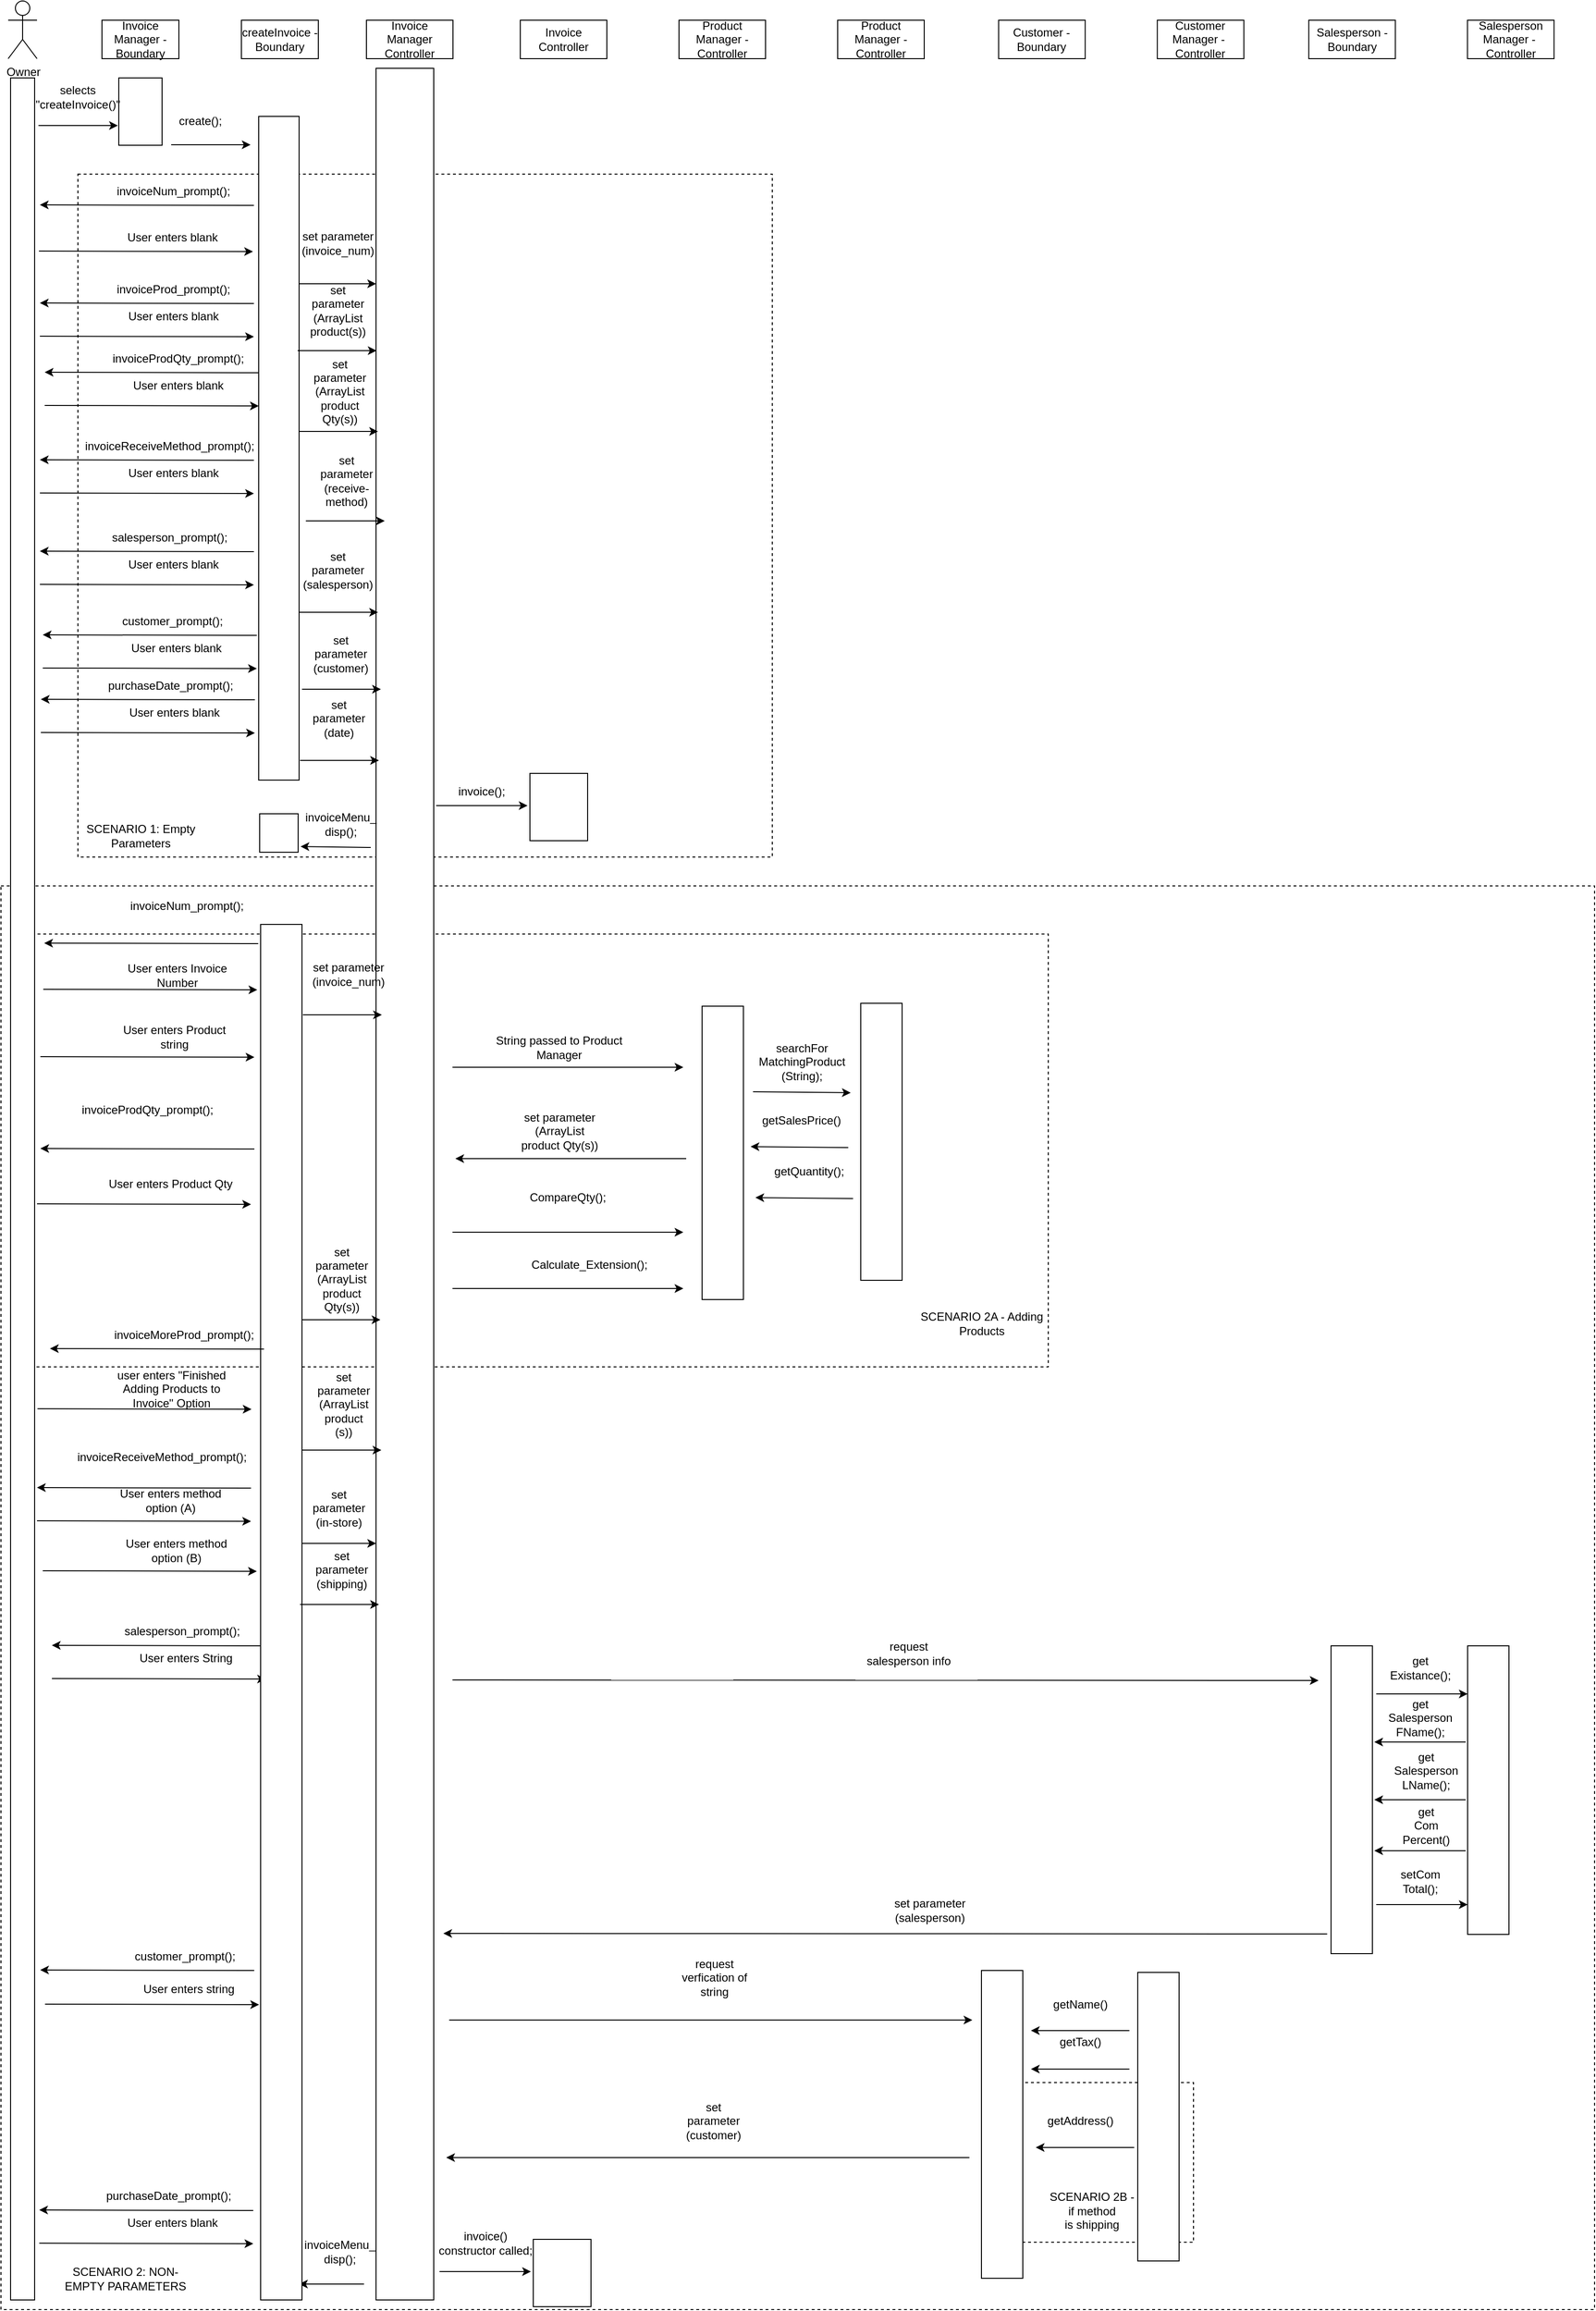 <mxfile version="12.1.1" type="device" pages="1"><diagram id="P0AJ_tKeIYmWpB_PJLQ7" name="Page-1"><mxGraphModel dx="2560" dy="1237" grid="1" gridSize="10" guides="1" tooltips="1" connect="1" arrows="1" fold="1" page="1" pageScale="1" pageWidth="850" pageHeight="1100" math="0" shadow="0"><root><mxCell id="0"/><mxCell id="1" parent="0"/><mxCell id="2L0ndJAzQF1lnuj0nKCO-150" value="" style="rounded=0;whiteSpace=wrap;html=1;dashed=1;" parent="1" vertex="1"><mxGeometry x="20" y="930" width="1657" height="1480" as="geometry"/></mxCell><mxCell id="2JpOnsefHWFq15yPvEk3-90" value="&lt;br&gt;&lt;br&gt;&lt;br&gt;&lt;br&gt;&lt;br&gt;&lt;br&gt;&lt;br&gt;SCENARIO 2B - &lt;br&gt;if method &lt;br&gt;is shipping" style="rounded=0;whiteSpace=wrap;html=1;dashed=1;" vertex="1" parent="1"><mxGeometry x="1049" y="2174" width="211" height="166" as="geometry"/></mxCell><mxCell id="2L0ndJAzQF1lnuj0nKCO-164" value="" style="endArrow=classic;html=1;" parent="1" edge="1"><mxGeometry width="50" height="50" relative="1" as="geometry"><mxPoint x="531.5" y="417.5" as="sourcePoint"/><mxPoint x="308.983" y="417" as="targetPoint"/></mxGeometry></mxCell><mxCell id="2JpOnsefHWFq15yPvEk3-36" value="" style="rounded=0;whiteSpace=wrap;html=1;dashed=1;" vertex="1" parent="1"><mxGeometry x="40" y="980" width="1069" height="450" as="geometry"/></mxCell><mxCell id="2L0ndJAzQF1lnuj0nKCO-41" value="" style="rounded=0;whiteSpace=wrap;html=1;dashed=1;" parent="1" vertex="1"><mxGeometry x="100" y="190" width="722" height="710" as="geometry"/></mxCell><mxCell id="lyzOT3NYY4EelGHXuprh-1" value="Owner" style="shape=umlActor;verticalLabelPosition=bottom;labelBackgroundColor=#ffffff;verticalAlign=top;html=1;outlineConnect=0;" parent="1" vertex="1"><mxGeometry x="27.5" y="10" width="30" height="60" as="geometry"/></mxCell><mxCell id="lyzOT3NYY4EelGHXuprh-3" value="Invoice Manager - Boundary" style="rounded=0;whiteSpace=wrap;html=1;" parent="1" vertex="1"><mxGeometry x="125" y="30" width="80" height="40" as="geometry"/></mxCell><mxCell id="lyzOT3NYY4EelGHXuprh-6" value="createInvoice&amp;nbsp;- Boundary" style="rounded=0;whiteSpace=wrap;html=1;" parent="1" vertex="1"><mxGeometry x="270" y="30" width="80" height="40" as="geometry"/></mxCell><mxCell id="lyzOT3NYY4EelGHXuprh-10" value="" style="endArrow=none;dashed=1;html=1;" parent="1" source="lyzOT3NYY4EelGHXuprh-21" edge="1"><mxGeometry width="50" height="50" relative="1" as="geometry"><mxPoint x="44.5" y="460" as="sourcePoint"/><mxPoint x="44.5" y="90" as="targetPoint"/></mxGeometry></mxCell><mxCell id="lyzOT3NYY4EelGHXuprh-22" value="" style="endArrow=none;dashed=1;html=1;" parent="1" target="lyzOT3NYY4EelGHXuprh-21" edge="1"><mxGeometry width="50" height="50" relative="1" as="geometry"><mxPoint x="44.5" y="460" as="sourcePoint"/><mxPoint x="44.5" y="90" as="targetPoint"/></mxGeometry></mxCell><mxCell id="lyzOT3NYY4EelGHXuprh-21" value="" style="rounded=0;whiteSpace=wrap;html=1;" parent="1" vertex="1"><mxGeometry x="30" y="90" width="25" height="2310" as="geometry"/></mxCell><mxCell id="lyzOT3NYY4EelGHXuprh-27" value="" style="rounded=0;whiteSpace=wrap;html=1;" parent="1" vertex="1"><mxGeometry x="142.5" y="90" width="45" height="70" as="geometry"/></mxCell><mxCell id="2L0ndJAzQF1lnuj0nKCO-2" value="Invoice Manager Controller" style="rounded=0;whiteSpace=wrap;html=1;" parent="1" vertex="1"><mxGeometry x="400" y="30" width="90" height="40" as="geometry"/></mxCell><mxCell id="2L0ndJAzQF1lnuj0nKCO-7" value="" style="rounded=0;whiteSpace=wrap;html=1;strokeColor=#000000;gradientColor=#ffffff;" parent="1" vertex="1"><mxGeometry x="410" y="80" width="60" height="2320" as="geometry"/></mxCell><mxCell id="2L0ndJAzQF1lnuj0nKCO-22" value="Invoice Controller" style="rounded=0;whiteSpace=wrap;html=1;" parent="1" vertex="1"><mxGeometry x="560" y="30" width="90" height="40" as="geometry"/></mxCell><mxCell id="2L0ndJAzQF1lnuj0nKCO-42" value="SCENARIO 1: Empty Parameters" style="text;html=1;strokeColor=none;fillColor=none;align=center;verticalAlign=middle;whiteSpace=wrap;rounded=0;" parent="1" vertex="1"><mxGeometry x="98.5" y="855" width="133" height="45" as="geometry"/></mxCell><mxCell id="2L0ndJAzQF1lnuj0nKCO-43" value="" style="rounded=0;whiteSpace=wrap;html=1;strokeColor=#000000;gradientColor=#ffffff;" parent="1" vertex="1"><mxGeometry x="570.0" y="813" width="60" height="70" as="geometry"/></mxCell><mxCell id="2L0ndJAzQF1lnuj0nKCO-47" value="set parameter (invoice_num)" style="text;html=1;strokeColor=none;fillColor=none;align=center;verticalAlign=middle;whiteSpace=wrap;rounded=0;" parent="1" vertex="1"><mxGeometry x="346.5" y="220" width="47" height="84" as="geometry"/></mxCell><mxCell id="2L0ndJAzQF1lnuj0nKCO-48" value="invoiceMenu_&lt;br&gt;disp();" style="text;html=1;strokeColor=none;fillColor=none;align=center;verticalAlign=middle;whiteSpace=wrap;rounded=0;" parent="1" vertex="1"><mxGeometry x="341" y="849" width="65" height="34" as="geometry"/></mxCell><mxCell id="2L0ndJAzQF1lnuj0nKCO-50" value="invoice();" style="text;html=1;strokeColor=none;fillColor=none;align=center;verticalAlign=middle;whiteSpace=wrap;rounded=0;" parent="1" vertex="1"><mxGeometry x="470" y="820" width="100" height="23" as="geometry"/></mxCell><mxCell id="2L0ndJAzQF1lnuj0nKCO-94" value="" style="endArrow=classic;html=1;" parent="1" edge="1"><mxGeometry width="50" height="50" relative="1" as="geometry"><mxPoint x="472.5" y="846.5" as="sourcePoint"/><mxPoint x="567.5" y="846.5" as="targetPoint"/></mxGeometry></mxCell><mxCell id="2L0ndJAzQF1lnuj0nKCO-96" value="" style="endArrow=classic;html=1;exitX=1;exitY=0.5;exitDx=0;exitDy=0;" parent="1" edge="1"><mxGeometry width="50" height="50" relative="1" as="geometry"><mxPoint x="328" y="304" as="sourcePoint"/><mxPoint x="410" y="304" as="targetPoint"/></mxGeometry></mxCell><mxCell id="2L0ndJAzQF1lnuj0nKCO-97" value="" style="rounded=0;whiteSpace=wrap;html=1;" parent="1" vertex="1"><mxGeometry x="289" y="855" width="40" height="40" as="geometry"/></mxCell><mxCell id="2L0ndJAzQF1lnuj0nKCO-98" value="" style="endArrow=classic;html=1;" parent="1" edge="1"><mxGeometry width="50" height="50" relative="1" as="geometry"><mxPoint x="404.5" y="890" as="sourcePoint"/><mxPoint x="331.5" y="889" as="targetPoint"/></mxGeometry></mxCell><mxCell id="2L0ndJAzQF1lnuj0nKCO-101" value="" style="endArrow=classic;html=1;" parent="1" edge="1"><mxGeometry width="50" height="50" relative="1" as="geometry"><mxPoint x="58.983" y="139.5" as="sourcePoint"/><mxPoint x="141.5" y="139.5" as="targetPoint"/></mxGeometry></mxCell><mxCell id="2L0ndJAzQF1lnuj0nKCO-102" value="selects &quot;createInvoice()&quot;" style="text;html=1;strokeColor=none;fillColor=none;align=center;verticalAlign=middle;whiteSpace=wrap;rounded=0;" parent="1" vertex="1"><mxGeometry x="71" y="80" width="58" height="60" as="geometry"/></mxCell><mxCell id="2L0ndJAzQF1lnuj0nKCO-103" value="" style="endArrow=classic;html=1;" parent="1" edge="1"><mxGeometry width="50" height="50" relative="1" as="geometry"><mxPoint x="196.983" y="159.5" as="sourcePoint"/><mxPoint x="279.5" y="159.5" as="targetPoint"/></mxGeometry></mxCell><mxCell id="2L0ndJAzQF1lnuj0nKCO-104" value="" style="rounded=0;whiteSpace=wrap;html=1;" parent="1" vertex="1"><mxGeometry x="288" y="130" width="42" height="690" as="geometry"/></mxCell><mxCell id="2L0ndJAzQF1lnuj0nKCO-105" value="create();" style="text;html=1;strokeColor=none;fillColor=none;align=center;verticalAlign=middle;whiteSpace=wrap;rounded=0;" parent="1" vertex="1"><mxGeometry x="205" y="120" width="45" height="30" as="geometry"/></mxCell><mxCell id="2L0ndJAzQF1lnuj0nKCO-107" value="" style="endArrow=classic;html=1;" parent="1" edge="1"><mxGeometry width="50" height="50" relative="1" as="geometry"><mxPoint x="283" y="222.5" as="sourcePoint"/><mxPoint x="60.483" y="222" as="targetPoint"/></mxGeometry></mxCell><mxCell id="2L0ndJAzQF1lnuj0nKCO-108" value="invoiceNum_prompt();" style="text;html=1;strokeColor=none;fillColor=none;align=center;verticalAlign=middle;whiteSpace=wrap;rounded=0;" parent="1" vertex="1"><mxGeometry x="129" y="185" width="141" height="45" as="geometry"/></mxCell><mxCell id="2L0ndJAzQF1lnuj0nKCO-109" value="" style="endArrow=classic;html=1;" parent="1" edge="1"><mxGeometry width="50" height="50" relative="1" as="geometry"><mxPoint x="59.483" y="270" as="sourcePoint"/><mxPoint x="282" y="270.5" as="targetPoint"/></mxGeometry></mxCell><mxCell id="2L0ndJAzQF1lnuj0nKCO-110" value="User enters blank" style="text;html=1;strokeColor=none;fillColor=none;align=center;verticalAlign=middle;whiteSpace=wrap;rounded=0;" parent="1" vertex="1"><mxGeometry x="128" y="233" width="141" height="45" as="geometry"/></mxCell><mxCell id="2L0ndJAzQF1lnuj0nKCO-111" value="" style="endArrow=classic;html=1;" parent="1" edge="1"><mxGeometry width="50" height="50" relative="1" as="geometry"><mxPoint x="283" y="324.5" as="sourcePoint"/><mxPoint x="60.483" y="324" as="targetPoint"/></mxGeometry></mxCell><mxCell id="2L0ndJAzQF1lnuj0nKCO-112" value="invoiceProd_prompt();" style="text;html=1;strokeColor=none;fillColor=none;align=center;verticalAlign=middle;whiteSpace=wrap;rounded=0;" parent="1" vertex="1"><mxGeometry x="129" y="287" width="141" height="45" as="geometry"/></mxCell><mxCell id="2L0ndJAzQF1lnuj0nKCO-113" value="" style="endArrow=classic;html=1;" parent="1" edge="1"><mxGeometry width="50" height="50" relative="1" as="geometry"><mxPoint x="60.483" y="358.5" as="sourcePoint"/><mxPoint x="283.0" y="359" as="targetPoint"/></mxGeometry></mxCell><mxCell id="2L0ndJAzQF1lnuj0nKCO-114" value="User enters blank" style="text;html=1;strokeColor=none;fillColor=none;align=center;verticalAlign=middle;whiteSpace=wrap;rounded=0;" parent="1" vertex="1"><mxGeometry x="129" y="315" width="141" height="45" as="geometry"/></mxCell><mxCell id="2L0ndJAzQF1lnuj0nKCO-117" value="set parameter (ArrayList&lt;br&gt;product(s))" style="text;html=1;strokeColor=none;fillColor=none;align=center;verticalAlign=middle;whiteSpace=wrap;rounded=0;" parent="1" vertex="1"><mxGeometry x="347" y="289.5" width="47" height="84" as="geometry"/></mxCell><mxCell id="2L0ndJAzQF1lnuj0nKCO-118" value="" style="endArrow=classic;html=1;exitX=1;exitY=0.5;exitDx=0;exitDy=0;" parent="1" edge="1"><mxGeometry width="50" height="50" relative="1" as="geometry"><mxPoint x="328.5" y="373.5" as="sourcePoint"/><mxPoint x="410.5" y="373.5" as="targetPoint"/></mxGeometry></mxCell><mxCell id="2L0ndJAzQF1lnuj0nKCO-119" value="" style="endArrow=classic;html=1;" parent="1" edge="1"><mxGeometry width="50" height="50" relative="1" as="geometry"><mxPoint x="288" y="396.5" as="sourcePoint"/><mxPoint x="65.483" y="396" as="targetPoint"/></mxGeometry></mxCell><mxCell id="2L0ndJAzQF1lnuj0nKCO-120" value="invoiceProdQty_prompt();" style="text;html=1;strokeColor=none;fillColor=none;align=center;verticalAlign=middle;whiteSpace=wrap;rounded=0;" parent="1" vertex="1"><mxGeometry x="134" y="359" width="141" height="45" as="geometry"/></mxCell><mxCell id="2L0ndJAzQF1lnuj0nKCO-121" value="" style="endArrow=classic;html=1;" parent="1" edge="1"><mxGeometry width="50" height="50" relative="1" as="geometry"><mxPoint x="65.483" y="430.5" as="sourcePoint"/><mxPoint x="288" y="431" as="targetPoint"/></mxGeometry></mxCell><mxCell id="2L0ndJAzQF1lnuj0nKCO-122" value="User enters blank" style="text;html=1;strokeColor=none;fillColor=none;align=center;verticalAlign=middle;whiteSpace=wrap;rounded=0;" parent="1" vertex="1"><mxGeometry x="134" y="387" width="141" height="45" as="geometry"/></mxCell><mxCell id="2L0ndJAzQF1lnuj0nKCO-123" value="set parameter (ArrayList&lt;br&gt;product Qty(s))" style="text;html=1;strokeColor=none;fillColor=none;align=center;verticalAlign=middle;whiteSpace=wrap;rounded=0;" parent="1" vertex="1"><mxGeometry x="348.5" y="373.5" width="47" height="84" as="geometry"/></mxCell><mxCell id="2L0ndJAzQF1lnuj0nKCO-124" value="" style="endArrow=classic;html=1;exitX=1;exitY=0.5;exitDx=0;exitDy=0;" parent="1" edge="1"><mxGeometry width="50" height="50" relative="1" as="geometry"><mxPoint x="330" y="457.5" as="sourcePoint"/><mxPoint x="412" y="457.5" as="targetPoint"/></mxGeometry></mxCell><mxCell id="2L0ndJAzQF1lnuj0nKCO-125" value="" style="endArrow=classic;html=1;" parent="1" edge="1"><mxGeometry width="50" height="50" relative="1" as="geometry"><mxPoint x="283" y="487.5" as="sourcePoint"/><mxPoint x="60.483" y="487" as="targetPoint"/></mxGeometry></mxCell><mxCell id="2L0ndJAzQF1lnuj0nKCO-126" value="invoiceReceiveMethod_prompt();" style="text;html=1;strokeColor=none;fillColor=none;align=center;verticalAlign=middle;whiteSpace=wrap;rounded=0;" parent="1" vertex="1"><mxGeometry x="125" y="450" width="141" height="45" as="geometry"/></mxCell><mxCell id="2L0ndJAzQF1lnuj0nKCO-127" value="" style="endArrow=classic;html=1;" parent="1" edge="1"><mxGeometry width="50" height="50" relative="1" as="geometry"><mxPoint x="60.483" y="521.5" as="sourcePoint"/><mxPoint x="283" y="522" as="targetPoint"/></mxGeometry></mxCell><mxCell id="2L0ndJAzQF1lnuj0nKCO-128" value="User enters blank" style="text;html=1;strokeColor=none;fillColor=none;align=center;verticalAlign=middle;whiteSpace=wrap;rounded=0;" parent="1" vertex="1"><mxGeometry x="129" y="478" width="141" height="45" as="geometry"/></mxCell><mxCell id="2L0ndJAzQF1lnuj0nKCO-129" value="set parameter (receive-method)" style="text;html=1;strokeColor=none;fillColor=none;align=center;verticalAlign=middle;whiteSpace=wrap;rounded=0;" parent="1" vertex="1"><mxGeometry x="355.5" y="466.5" width="47" height="84" as="geometry"/></mxCell><mxCell id="2L0ndJAzQF1lnuj0nKCO-130" value="" style="endArrow=classic;html=1;exitX=1;exitY=0.5;exitDx=0;exitDy=0;" parent="1" edge="1"><mxGeometry width="50" height="50" relative="1" as="geometry"><mxPoint x="337" y="550.5" as="sourcePoint"/><mxPoint x="419" y="550.5" as="targetPoint"/></mxGeometry></mxCell><mxCell id="2L0ndJAzQF1lnuj0nKCO-131" value="" style="endArrow=classic;html=1;" parent="1" edge="1"><mxGeometry width="50" height="50" relative="1" as="geometry"><mxPoint x="283" y="582.5" as="sourcePoint"/><mxPoint x="60.483" y="582" as="targetPoint"/></mxGeometry></mxCell><mxCell id="2L0ndJAzQF1lnuj0nKCO-132" value="salesperson_prompt();" style="text;html=1;strokeColor=none;fillColor=none;align=center;verticalAlign=middle;whiteSpace=wrap;rounded=0;" parent="1" vertex="1"><mxGeometry x="125" y="545" width="141" height="45" as="geometry"/></mxCell><mxCell id="2L0ndJAzQF1lnuj0nKCO-133" value="" style="endArrow=classic;html=1;" parent="1" edge="1"><mxGeometry width="50" height="50" relative="1" as="geometry"><mxPoint x="60.483" y="616.5" as="sourcePoint"/><mxPoint x="283" y="617" as="targetPoint"/></mxGeometry></mxCell><mxCell id="2L0ndJAzQF1lnuj0nKCO-134" value="User enters blank" style="text;html=1;strokeColor=none;fillColor=none;align=center;verticalAlign=middle;whiteSpace=wrap;rounded=0;" parent="1" vertex="1"><mxGeometry x="129" y="573" width="141" height="45" as="geometry"/></mxCell><mxCell id="2L0ndJAzQF1lnuj0nKCO-135" value="set parameter (salesperson)" style="text;html=1;strokeColor=none;fillColor=none;align=center;verticalAlign=middle;whiteSpace=wrap;rounded=0;" parent="1" vertex="1"><mxGeometry x="346.5" y="560" width="47" height="84" as="geometry"/></mxCell><mxCell id="2L0ndJAzQF1lnuj0nKCO-136" value="" style="endArrow=classic;html=1;exitX=1;exitY=0.5;exitDx=0;exitDy=0;" parent="1" edge="1"><mxGeometry width="50" height="50" relative="1" as="geometry"><mxPoint x="330" y="645.5" as="sourcePoint"/><mxPoint x="412" y="645.5" as="targetPoint"/></mxGeometry></mxCell><mxCell id="2L0ndJAzQF1lnuj0nKCO-138" value="" style="endArrow=classic;html=1;" parent="1" edge="1"><mxGeometry width="50" height="50" relative="1" as="geometry"><mxPoint x="286" y="669.5" as="sourcePoint"/><mxPoint x="63.483" y="669" as="targetPoint"/></mxGeometry></mxCell><mxCell id="2L0ndJAzQF1lnuj0nKCO-139" value="customer_prompt();" style="text;html=1;strokeColor=none;fillColor=none;align=center;verticalAlign=middle;whiteSpace=wrap;rounded=0;" parent="1" vertex="1"><mxGeometry x="128" y="632" width="141" height="45" as="geometry"/></mxCell><mxCell id="2L0ndJAzQF1lnuj0nKCO-140" value="" style="endArrow=classic;html=1;" parent="1" edge="1"><mxGeometry width="50" height="50" relative="1" as="geometry"><mxPoint x="63.483" y="703.5" as="sourcePoint"/><mxPoint x="286" y="704" as="targetPoint"/></mxGeometry></mxCell><mxCell id="2L0ndJAzQF1lnuj0nKCO-141" value="User enters blank" style="text;html=1;strokeColor=none;fillColor=none;align=center;verticalAlign=middle;whiteSpace=wrap;rounded=0;" parent="1" vertex="1"><mxGeometry x="132" y="660" width="141" height="45" as="geometry"/></mxCell><mxCell id="2L0ndJAzQF1lnuj0nKCO-142" value="set parameter (customer)" style="text;html=1;strokeColor=none;fillColor=none;align=center;verticalAlign=middle;whiteSpace=wrap;rounded=0;" parent="1" vertex="1"><mxGeometry x="349.5" y="647" width="47" height="84" as="geometry"/></mxCell><mxCell id="2L0ndJAzQF1lnuj0nKCO-143" value="" style="endArrow=classic;html=1;exitX=1;exitY=0.5;exitDx=0;exitDy=0;" parent="1" edge="1"><mxGeometry width="50" height="50" relative="1" as="geometry"><mxPoint x="333" y="725.5" as="sourcePoint"/><mxPoint x="415" y="725.5" as="targetPoint"/></mxGeometry></mxCell><mxCell id="2L0ndJAzQF1lnuj0nKCO-144" value="" style="endArrow=classic;html=1;" parent="1" edge="1"><mxGeometry width="50" height="50" relative="1" as="geometry"><mxPoint x="284" y="736.5" as="sourcePoint"/><mxPoint x="61.483" y="736" as="targetPoint"/></mxGeometry></mxCell><mxCell id="2L0ndJAzQF1lnuj0nKCO-145" value="purchaseDate_prompt();" style="text;html=1;strokeColor=none;fillColor=none;align=center;verticalAlign=middle;whiteSpace=wrap;rounded=0;" parent="1" vertex="1"><mxGeometry x="126" y="699" width="141" height="45" as="geometry"/></mxCell><mxCell id="2L0ndJAzQF1lnuj0nKCO-146" value="" style="endArrow=classic;html=1;" parent="1" edge="1"><mxGeometry width="50" height="50" relative="1" as="geometry"><mxPoint x="61.483" y="770.5" as="sourcePoint"/><mxPoint x="284" y="771" as="targetPoint"/></mxGeometry></mxCell><mxCell id="2L0ndJAzQF1lnuj0nKCO-147" value="User enters blank" style="text;html=1;strokeColor=none;fillColor=none;align=center;verticalAlign=middle;whiteSpace=wrap;rounded=0;" parent="1" vertex="1"><mxGeometry x="130" y="727" width="141" height="45" as="geometry"/></mxCell><mxCell id="2L0ndJAzQF1lnuj0nKCO-148" value="set parameter (date)" style="text;html=1;strokeColor=none;fillColor=none;align=center;verticalAlign=middle;whiteSpace=wrap;rounded=0;" parent="1" vertex="1"><mxGeometry x="347.5" y="714" width="47" height="84" as="geometry"/></mxCell><mxCell id="2L0ndJAzQF1lnuj0nKCO-149" value="" style="endArrow=classic;html=1;exitX=1;exitY=0.5;exitDx=0;exitDy=0;" parent="1" edge="1"><mxGeometry width="50" height="50" relative="1" as="geometry"><mxPoint x="331" y="799.5" as="sourcePoint"/><mxPoint x="413" y="799.5" as="targetPoint"/></mxGeometry></mxCell><mxCell id="2L0ndJAzQF1lnuj0nKCO-151" value="SCENARIO 2: NON-EMPTY PARAMETERS" style="text;html=1;strokeColor=none;fillColor=none;align=center;verticalAlign=middle;whiteSpace=wrap;rounded=0;" parent="1" vertex="1"><mxGeometry x="82.5" y="2355" width="133" height="45" as="geometry"/></mxCell><mxCell id="2L0ndJAzQF1lnuj0nKCO-152" value="" style="rounded=0;whiteSpace=wrap;html=1;strokeColor=#000000;gradientColor=#ffffff;" parent="1" vertex="1"><mxGeometry x="573.5" y="2337" width="60" height="70" as="geometry"/></mxCell><mxCell id="2L0ndJAzQF1lnuj0nKCO-153" value="set parameter (invoice_num)" style="text;html=1;strokeColor=none;fillColor=none;align=center;verticalAlign=middle;whiteSpace=wrap;rounded=0;" parent="1" vertex="1"><mxGeometry x="357.5" y="980" width="47" height="84" as="geometry"/></mxCell><mxCell id="2L0ndJAzQF1lnuj0nKCO-155" value="invoice() constructor called;" style="text;html=1;strokeColor=none;fillColor=none;align=center;verticalAlign=middle;whiteSpace=wrap;rounded=0;" parent="1" vertex="1"><mxGeometry x="474" y="2314.5" width="100" height="53" as="geometry"/></mxCell><mxCell id="2L0ndJAzQF1lnuj0nKCO-156" value="" style="endArrow=classic;html=1;" parent="1" edge="1"><mxGeometry width="50" height="50" relative="1" as="geometry"><mxPoint x="476" y="2370.5" as="sourcePoint"/><mxPoint x="571" y="2370.5" as="targetPoint"/></mxGeometry></mxCell><mxCell id="2L0ndJAzQF1lnuj0nKCO-157" value="" style="endArrow=classic;html=1;exitX=1;exitY=0.5;exitDx=0;exitDy=0;" parent="1" edge="1"><mxGeometry width="50" height="50" relative="1" as="geometry"><mxPoint x="334" y="1064" as="sourcePoint"/><mxPoint x="416" y="1064" as="targetPoint"/></mxGeometry></mxCell><mxCell id="2L0ndJAzQF1lnuj0nKCO-160" value="" style="endArrow=classic;html=1;" parent="1" edge="1"><mxGeometry width="50" height="50" relative="1" as="geometry"><mxPoint x="287.5" y="990" as="sourcePoint"/><mxPoint x="64.983" y="989.5" as="targetPoint"/></mxGeometry></mxCell><mxCell id="2L0ndJAzQF1lnuj0nKCO-161" value="invoiceNum_prompt();" style="text;html=1;strokeColor=none;fillColor=none;align=center;verticalAlign=middle;whiteSpace=wrap;rounded=0;" parent="1" vertex="1"><mxGeometry x="142.5" y="928" width="141" height="45" as="geometry"/></mxCell><mxCell id="2L0ndJAzQF1lnuj0nKCO-162" value="" style="endArrow=classic;html=1;" parent="1" edge="1"><mxGeometry width="50" height="50" relative="1" as="geometry"><mxPoint x="63.983" y="1037.5" as="sourcePoint"/><mxPoint x="286.5" y="1038" as="targetPoint"/></mxGeometry></mxCell><mxCell id="2L0ndJAzQF1lnuj0nKCO-163" value="User enters Invoice Number" style="text;html=1;strokeColor=none;fillColor=none;align=center;verticalAlign=middle;whiteSpace=wrap;rounded=0;" parent="1" vertex="1"><mxGeometry x="132.5" y="1000.5" width="141" height="45" as="geometry"/></mxCell><mxCell id="2L0ndJAzQF1lnuj0nKCO-166" value="" style="endArrow=classic;html=1;" parent="1" edge="1"><mxGeometry width="50" height="50" relative="1" as="geometry"><mxPoint x="60.983" y="1107.5" as="sourcePoint"/><mxPoint x="283.5" y="1108" as="targetPoint"/></mxGeometry></mxCell><mxCell id="2L0ndJAzQF1lnuj0nKCO-167" value="User enters Product string" style="text;html=1;strokeColor=none;fillColor=none;align=center;verticalAlign=middle;whiteSpace=wrap;rounded=0;" parent="1" vertex="1"><mxGeometry x="129.5" y="1064" width="141" height="45" as="geometry"/></mxCell><mxCell id="2L0ndJAzQF1lnuj0nKCO-168" value="set parameter (ArrayList&lt;br&gt;product (s))" style="text;html=1;strokeColor=none;fillColor=none;align=center;verticalAlign=middle;whiteSpace=wrap;rounded=0;" parent="1" vertex="1"><mxGeometry x="352.5" y="1432.5" width="47" height="72" as="geometry"/></mxCell><mxCell id="2L0ndJAzQF1lnuj0nKCO-169" value="" style="endArrow=classic;html=1;exitX=1;exitY=0.5;exitDx=0;exitDy=0;" parent="1" edge="1"><mxGeometry width="50" height="50" relative="1" as="geometry"><mxPoint x="333.5" y="1516.5" as="sourcePoint"/><mxPoint x="415.5" y="1516.5" as="targetPoint"/></mxGeometry></mxCell><mxCell id="2L0ndJAzQF1lnuj0nKCO-174" value="set parameter (ArrayList&lt;br&gt;product Qty(s))" style="text;html=1;strokeColor=none;fillColor=none;align=center;verticalAlign=middle;whiteSpace=wrap;rounded=0;" parent="1" vertex="1"><mxGeometry x="351" y="1297" width="47" height="84" as="geometry"/></mxCell><mxCell id="2L0ndJAzQF1lnuj0nKCO-175" value="" style="endArrow=classic;html=1;exitX=1;exitY=0.5;exitDx=0;exitDy=0;" parent="1" edge="1"><mxGeometry width="50" height="50" relative="1" as="geometry"><mxPoint x="332.5" y="1381" as="sourcePoint"/><mxPoint x="414.5" y="1381" as="targetPoint"/></mxGeometry></mxCell><mxCell id="2L0ndJAzQF1lnuj0nKCO-176" value="" style="endArrow=classic;html=1;" parent="1" edge="1"><mxGeometry width="50" height="50" relative="1" as="geometry"><mxPoint x="280" y="1556" as="sourcePoint"/><mxPoint x="57.483" y="1555.5" as="targetPoint"/></mxGeometry></mxCell><mxCell id="2L0ndJAzQF1lnuj0nKCO-177" value="invoiceReceiveMethod_prompt();" style="text;html=1;strokeColor=none;fillColor=none;align=center;verticalAlign=middle;whiteSpace=wrap;rounded=0;" parent="1" vertex="1"><mxGeometry x="117" y="1501.5" width="141" height="45" as="geometry"/></mxCell><mxCell id="2L0ndJAzQF1lnuj0nKCO-178" value="" style="endArrow=classic;html=1;" parent="1" edge="1"><mxGeometry width="50" height="50" relative="1" as="geometry"><mxPoint x="57.483" y="1590" as="sourcePoint"/><mxPoint x="280" y="1590.5" as="targetPoint"/></mxGeometry></mxCell><mxCell id="2L0ndJAzQF1lnuj0nKCO-179" value="User enters method option (A)" style="text;html=1;strokeColor=none;fillColor=none;align=center;verticalAlign=middle;whiteSpace=wrap;rounded=0;" parent="1" vertex="1"><mxGeometry x="126" y="1546.5" width="141" height="45" as="geometry"/></mxCell><mxCell id="2L0ndJAzQF1lnuj0nKCO-180" value="set parameter (in-store)" style="text;html=1;strokeColor=none;fillColor=none;align=center;verticalAlign=middle;whiteSpace=wrap;rounded=0;" parent="1" vertex="1"><mxGeometry x="347.5" y="1535" width="47" height="84" as="geometry"/></mxCell><mxCell id="2L0ndJAzQF1lnuj0nKCO-181" value="" style="endArrow=classic;html=1;exitX=1;exitY=0.5;exitDx=0;exitDy=0;" parent="1" edge="1"><mxGeometry width="50" height="50" relative="1" as="geometry"><mxPoint x="328" y="1613.5" as="sourcePoint"/><mxPoint x="410" y="1613.5" as="targetPoint"/></mxGeometry></mxCell><mxCell id="2L0ndJAzQF1lnuj0nKCO-182" value="" style="endArrow=classic;html=1;" parent="1" edge="1"><mxGeometry width="50" height="50" relative="1" as="geometry"><mxPoint x="295.5" y="1720" as="sourcePoint"/><mxPoint x="72.983" y="1719.5" as="targetPoint"/></mxGeometry></mxCell><mxCell id="2L0ndJAzQF1lnuj0nKCO-183" value="salesperson_prompt();" style="text;html=1;strokeColor=none;fillColor=none;align=center;verticalAlign=middle;whiteSpace=wrap;rounded=0;" parent="1" vertex="1"><mxGeometry x="137.5" y="1682.5" width="141" height="45" as="geometry"/></mxCell><mxCell id="2L0ndJAzQF1lnuj0nKCO-184" value="" style="endArrow=classic;html=1;" parent="1" edge="1"><mxGeometry width="50" height="50" relative="1" as="geometry"><mxPoint x="72.983" y="1754" as="sourcePoint"/><mxPoint x="295.5" y="1754.5" as="targetPoint"/></mxGeometry></mxCell><mxCell id="2L0ndJAzQF1lnuj0nKCO-185" value="User enters String" style="text;html=1;strokeColor=none;fillColor=none;align=center;verticalAlign=middle;whiteSpace=wrap;rounded=0;" parent="1" vertex="1"><mxGeometry x="141.5" y="1710.5" width="141" height="45" as="geometry"/></mxCell><mxCell id="2L0ndJAzQF1lnuj0nKCO-188" value="" style="endArrow=classic;html=1;" parent="1" edge="1"><mxGeometry width="50" height="50" relative="1" as="geometry"><mxPoint x="283.333" y="2057.5" as="sourcePoint"/><mxPoint x="60.816" y="2057" as="targetPoint"/></mxGeometry></mxCell><mxCell id="2L0ndJAzQF1lnuj0nKCO-189" value="customer_prompt();" style="text;html=1;strokeColor=none;fillColor=none;align=center;verticalAlign=middle;whiteSpace=wrap;rounded=0;" parent="1" vertex="1"><mxGeometry x="141.333" y="2020" width="141" height="45" as="geometry"/></mxCell><mxCell id="2L0ndJAzQF1lnuj0nKCO-190" value="" style="endArrow=classic;html=1;" parent="1" edge="1"><mxGeometry width="50" height="50" relative="1" as="geometry"><mxPoint x="65.816" y="2092.5" as="sourcePoint"/><mxPoint x="288.333" y="2093" as="targetPoint"/></mxGeometry></mxCell><mxCell id="2L0ndJAzQF1lnuj0nKCO-191" value="User enters string" style="text;html=1;strokeColor=none;fillColor=none;align=center;verticalAlign=middle;whiteSpace=wrap;rounded=0;" parent="1" vertex="1"><mxGeometry x="145" y="2060" width="141" height="33" as="geometry"/></mxCell><mxCell id="2L0ndJAzQF1lnuj0nKCO-192" value="set parameter (customer)" style="text;html=1;strokeColor=none;fillColor=none;align=center;verticalAlign=middle;whiteSpace=wrap;rounded=0;" parent="1" vertex="1"><mxGeometry x="724" y="2183.5" width="74" height="60" as="geometry"/></mxCell><mxCell id="2L0ndJAzQF1lnuj0nKCO-194" value="" style="endArrow=classic;html=1;" parent="1" edge="1"><mxGeometry width="50" height="50" relative="1" as="geometry"><mxPoint x="282.333" y="2307" as="sourcePoint"/><mxPoint x="59.816" y="2306.5" as="targetPoint"/></mxGeometry></mxCell><mxCell id="2L0ndJAzQF1lnuj0nKCO-195" value="purchaseDate_prompt();" style="text;html=1;strokeColor=none;fillColor=none;align=center;verticalAlign=middle;whiteSpace=wrap;rounded=0;" parent="1" vertex="1"><mxGeometry x="124.333" y="2269.5" width="141" height="45" as="geometry"/></mxCell><mxCell id="2L0ndJAzQF1lnuj0nKCO-196" value="" style="endArrow=classic;html=1;" parent="1" edge="1"><mxGeometry width="50" height="50" relative="1" as="geometry"><mxPoint x="59.816" y="2341" as="sourcePoint"/><mxPoint x="282.333" y="2341.5" as="targetPoint"/></mxGeometry></mxCell><mxCell id="2L0ndJAzQF1lnuj0nKCO-197" value="User enters blank" style="text;html=1;strokeColor=none;fillColor=none;align=center;verticalAlign=middle;whiteSpace=wrap;rounded=0;" parent="1" vertex="1"><mxGeometry x="128.333" y="2297.5" width="141" height="45" as="geometry"/></mxCell><mxCell id="2L0ndJAzQF1lnuj0nKCO-198" value="getName()" style="text;html=1;strokeColor=none;fillColor=none;align=center;verticalAlign=middle;whiteSpace=wrap;rounded=0;" parent="1" vertex="1"><mxGeometry x="1104" y="2073.5" width="77" height="39" as="geometry"/></mxCell><mxCell id="2L0ndJAzQF1lnuj0nKCO-154" value="invoiceMenu_&lt;br&gt;disp();" style="text;html=1;strokeColor=none;fillColor=none;align=center;verticalAlign=middle;whiteSpace=wrap;rounded=0;" parent="1" vertex="1"><mxGeometry x="339.5" y="2332.5" width="65" height="34" as="geometry"/></mxCell><mxCell id="2L0ndJAzQF1lnuj0nKCO-204" value="" style="endArrow=classic;html=1;" parent="1" edge="1"><mxGeometry width="50" height="50" relative="1" as="geometry"><mxPoint x="397.5" y="2383.5" as="sourcePoint"/><mxPoint x="330" y="2383.5" as="targetPoint"/></mxGeometry></mxCell><mxCell id="2L0ndJAzQF1lnuj0nKCO-205" value="" style="rounded=0;whiteSpace=wrap;html=1;" parent="1" vertex="1"><mxGeometry x="290" y="970" width="43" height="1430" as="geometry"/></mxCell><mxCell id="2L0ndJAzQF1lnuj0nKCO-207" value="Product Manager - Controller" style="rounded=0;whiteSpace=wrap;html=1;" parent="1" vertex="1"><mxGeometry x="725" y="30" width="90" height="40" as="geometry"/></mxCell><mxCell id="2L0ndJAzQF1lnuj0nKCO-208" value="Product Manager - Controller" style="rounded=0;whiteSpace=wrap;html=1;" parent="1" vertex="1"><mxGeometry x="890" y="30" width="90" height="40" as="geometry"/></mxCell><mxCell id="2L0ndJAzQF1lnuj0nKCO-209" value="Customer - Boundary" style="rounded=0;whiteSpace=wrap;html=1;" parent="1" vertex="1"><mxGeometry x="1057.353" y="30" width="90" height="40" as="geometry"/></mxCell><mxCell id="2L0ndJAzQF1lnuj0nKCO-210" value="Customer Manager -&amp;nbsp; Controller" style="rounded=0;whiteSpace=wrap;html=1;" parent="1" vertex="1"><mxGeometry x="1222.353" y="30" width="90" height="40" as="geometry"/></mxCell><mxCell id="2L0ndJAzQF1lnuj0nKCO-211" value="Salesperson - Boundary" style="rounded=0;whiteSpace=wrap;html=1;" parent="1" vertex="1"><mxGeometry x="1379.853" y="30" width="90" height="40" as="geometry"/></mxCell><mxCell id="2L0ndJAzQF1lnuj0nKCO-212" value="Salesperson Manager -&amp;nbsp; Controller" style="rounded=0;whiteSpace=wrap;html=1;" parent="1" vertex="1"><mxGeometry x="1544.853" y="30" width="90" height="40" as="geometry"/></mxCell><mxCell id="2JpOnsefHWFq15yPvEk3-17" value="" style="rounded=0;whiteSpace=wrap;html=1;" vertex="1" parent="1"><mxGeometry x="749" y="1055" width="43" height="305" as="geometry"/></mxCell><mxCell id="2JpOnsefHWFq15yPvEk3-18" value="" style="rounded=0;whiteSpace=wrap;html=1;" vertex="1" parent="1"><mxGeometry x="914" y="1052" width="43" height="288" as="geometry"/></mxCell><mxCell id="2JpOnsefHWFq15yPvEk3-19" value="" style="endArrow=classic;html=1;" edge="1" parent="1"><mxGeometry width="50" height="50" relative="1" as="geometry"><mxPoint x="489.5" y="1118.5" as="sourcePoint"/><mxPoint x="729.5" y="1118.5" as="targetPoint"/></mxGeometry></mxCell><mxCell id="2JpOnsefHWFq15yPvEk3-20" value="String passed to Product Manager" style="text;html=1;strokeColor=none;fillColor=none;align=center;verticalAlign=middle;whiteSpace=wrap;rounded=0;" vertex="1" parent="1"><mxGeometry x="530" y="1084.5" width="141" height="27" as="geometry"/></mxCell><mxCell id="2JpOnsefHWFq15yPvEk3-21" value="" style="endArrow=classic;html=1;" edge="1" parent="1"><mxGeometry width="50" height="50" relative="1" as="geometry"><mxPoint x="802" y="1144" as="sourcePoint"/><mxPoint x="903.5" y="1145" as="targetPoint"/></mxGeometry></mxCell><mxCell id="2JpOnsefHWFq15yPvEk3-22" value="searchFor&lt;br&gt;MatchingProduct&lt;br&gt;(String);" style="text;html=1;strokeColor=none;fillColor=none;align=center;verticalAlign=middle;whiteSpace=wrap;rounded=0;" vertex="1" parent="1"><mxGeometry x="803" y="1094" width="100" height="38" as="geometry"/></mxCell><mxCell id="2JpOnsefHWFq15yPvEk3-23" value="" style="endArrow=classic;html=1;" edge="1" parent="1"><mxGeometry width="50" height="50" relative="1" as="geometry"><mxPoint x="901" y="1202" as="sourcePoint"/><mxPoint x="799.5" y="1201.0" as="targetPoint"/></mxGeometry></mxCell><mxCell id="2JpOnsefHWFq15yPvEk3-26" value="getSalesPrice()" style="text;html=1;strokeColor=none;fillColor=none;align=center;verticalAlign=middle;whiteSpace=wrap;rounded=0;" vertex="1" parent="1"><mxGeometry x="807" y="1160" width="91" height="27" as="geometry"/></mxCell><mxCell id="2JpOnsefHWFq15yPvEk3-29" value="" style="endArrow=classic;html=1;" edge="1" parent="1"><mxGeometry width="50" height="50" relative="1" as="geometry"><mxPoint x="489.5" y="1290" as="sourcePoint"/><mxPoint x="729.5" y="1290" as="targetPoint"/></mxGeometry></mxCell><mxCell id="2JpOnsefHWFq15yPvEk3-30" value="" style="endArrow=classic;html=1;" edge="1" parent="1"><mxGeometry width="50" height="50" relative="1" as="geometry"><mxPoint x="906" y="1255" as="sourcePoint"/><mxPoint x="804.5" y="1254" as="targetPoint"/></mxGeometry></mxCell><mxCell id="2JpOnsefHWFq15yPvEk3-31" value="getQuantity();" style="text;html=1;strokeColor=none;fillColor=none;align=center;verticalAlign=middle;whiteSpace=wrap;rounded=0;" vertex="1" parent="1"><mxGeometry x="815" y="1213" width="91" height="27" as="geometry"/></mxCell><mxCell id="2JpOnsefHWFq15yPvEk3-32" value="" style="endArrow=classic;html=1;" edge="1" parent="1"><mxGeometry width="50" height="50" relative="1" as="geometry"><mxPoint x="293.5" y="1411.5" as="sourcePoint"/><mxPoint x="70.983" y="1411" as="targetPoint"/></mxGeometry></mxCell><mxCell id="2JpOnsefHWFq15yPvEk3-33" value="invoiceMoreProd_prompt();" style="text;html=1;strokeColor=none;fillColor=none;align=center;verticalAlign=middle;whiteSpace=wrap;rounded=0;" vertex="1" parent="1"><mxGeometry x="139.5" y="1374" width="141" height="45" as="geometry"/></mxCell><mxCell id="2JpOnsefHWFq15yPvEk3-34" value="" style="endArrow=classic;html=1;" edge="1" parent="1"><mxGeometry width="50" height="50" relative="1" as="geometry"><mxPoint x="57.983" y="1473.5" as="sourcePoint"/><mxPoint x="280.5" y="1474" as="targetPoint"/></mxGeometry></mxCell><mxCell id="2JpOnsefHWFq15yPvEk3-35" value="user enters &quot;Finished Adding Products to Invoice&quot; Option" style="text;html=1;strokeColor=none;fillColor=none;align=center;verticalAlign=middle;whiteSpace=wrap;rounded=0;" vertex="1" parent="1"><mxGeometry x="126.5" y="1430" width="141" height="45" as="geometry"/></mxCell><mxCell id="2JpOnsefHWFq15yPvEk3-38" value="SCENARIO 2A - Adding Products" style="text;html=1;strokeColor=none;fillColor=none;align=center;verticalAlign=middle;whiteSpace=wrap;rounded=0;" vertex="1" parent="1"><mxGeometry x="970" y="1350" width="140" height="69" as="geometry"/></mxCell><mxCell id="2JpOnsefHWFq15yPvEk3-39" value="CompareQty();" style="text;html=1;strokeColor=none;fillColor=none;align=center;verticalAlign=middle;whiteSpace=wrap;rounded=0;" vertex="1" parent="1"><mxGeometry x="564" y="1240" width="91" height="27" as="geometry"/></mxCell><mxCell id="2JpOnsefHWFq15yPvEk3-41" value="" style="endArrow=classic;html=1;" edge="1" parent="1"><mxGeometry width="50" height="50" relative="1" as="geometry"><mxPoint x="57.483" y="1260.5" as="sourcePoint"/><mxPoint x="280" y="1261" as="targetPoint"/></mxGeometry></mxCell><mxCell id="2JpOnsefHWFq15yPvEk3-42" value="User enters Product Qty" style="text;html=1;strokeColor=none;fillColor=none;align=center;verticalAlign=middle;whiteSpace=wrap;rounded=0;" vertex="1" parent="1"><mxGeometry x="126" y="1217" width="141" height="45" as="geometry"/></mxCell><mxCell id="2JpOnsefHWFq15yPvEk3-43" value="" style="endArrow=classic;html=1;" edge="1" parent="1"><mxGeometry width="50" height="50" relative="1" as="geometry"><mxPoint x="283.5" y="1203.5" as="sourcePoint"/><mxPoint x="60.983" y="1203" as="targetPoint"/></mxGeometry></mxCell><mxCell id="2JpOnsefHWFq15yPvEk3-44" value="invoiceProdQty_prompt();" style="text;html=1;strokeColor=none;fillColor=none;align=center;verticalAlign=middle;whiteSpace=wrap;rounded=0;" vertex="1" parent="1"><mxGeometry x="102" y="1140.5" width="141" height="45" as="geometry"/></mxCell><mxCell id="2JpOnsefHWFq15yPvEk3-45" value="" style="endArrow=classic;html=1;" edge="1" parent="1"><mxGeometry width="50" height="50" relative="1" as="geometry"><mxPoint x="63.483" y="1642" as="sourcePoint"/><mxPoint x="286" y="1642.5" as="targetPoint"/></mxGeometry></mxCell><mxCell id="2JpOnsefHWFq15yPvEk3-46" value="User enters method option (B)" style="text;html=1;strokeColor=none;fillColor=none;align=center;verticalAlign=middle;whiteSpace=wrap;rounded=0;" vertex="1" parent="1"><mxGeometry x="132" y="1598.5" width="141" height="45" as="geometry"/></mxCell><mxCell id="2JpOnsefHWFq15yPvEk3-47" value="set parameter (shipping)" style="text;html=1;strokeColor=none;fillColor=none;align=center;verticalAlign=middle;whiteSpace=wrap;rounded=0;" vertex="1" parent="1"><mxGeometry x="350.5" y="1598.5" width="47" height="84" as="geometry"/></mxCell><mxCell id="2JpOnsefHWFq15yPvEk3-48" value="" style="endArrow=classic;html=1;exitX=1;exitY=0.5;exitDx=0;exitDy=0;" edge="1" parent="1"><mxGeometry width="50" height="50" relative="1" as="geometry"><mxPoint x="331" y="1677.0" as="sourcePoint"/><mxPoint x="413" y="1677.0" as="targetPoint"/></mxGeometry></mxCell><mxCell id="2JpOnsefHWFq15yPvEk3-49" value="" style="endArrow=classic;html=1;" edge="1" parent="1"><mxGeometry width="50" height="50" relative="1" as="geometry"><mxPoint x="489.5" y="1348.5" as="sourcePoint"/><mxPoint x="729.5" y="1348.5" as="targetPoint"/></mxGeometry></mxCell><mxCell id="2JpOnsefHWFq15yPvEk3-50" value="Calculate_Extension();" style="text;html=1;strokeColor=none;fillColor=none;align=center;verticalAlign=middle;whiteSpace=wrap;rounded=0;" vertex="1" parent="1"><mxGeometry x="564" y="1310" width="136" height="27" as="geometry"/></mxCell><mxCell id="2JpOnsefHWFq15yPvEk3-53" value="" style="rounded=0;whiteSpace=wrap;html=1;" vertex="1" parent="1"><mxGeometry x="1403" y="1720" width="43" height="320" as="geometry"/></mxCell><mxCell id="2JpOnsefHWFq15yPvEk3-54" value="" style="rounded=0;whiteSpace=wrap;html=1;" vertex="1" parent="1"><mxGeometry x="1545" y="1720" width="43" height="300" as="geometry"/></mxCell><mxCell id="2JpOnsefHWFq15yPvEk3-55" value="" style="endArrow=classic;html=1;" edge="1" parent="1"><mxGeometry width="50" height="50" relative="1" as="geometry"><mxPoint x="489.5" y="1755.5" as="sourcePoint"/><mxPoint x="1390" y="1756" as="targetPoint"/></mxGeometry></mxCell><mxCell id="2JpOnsefHWFq15yPvEk3-56" value="" style="endArrow=classic;html=1;" edge="1" parent="1"><mxGeometry width="50" height="50" relative="1" as="geometry"><mxPoint x="1450" y="1770" as="sourcePoint"/><mxPoint x="1545" y="1770" as="targetPoint"/></mxGeometry></mxCell><mxCell id="2JpOnsefHWFq15yPvEk3-57" value="" style="endArrow=classic;html=1;" edge="1" parent="1"><mxGeometry width="50" height="50" relative="1" as="geometry"><mxPoint x="1543" y="1820" as="sourcePoint"/><mxPoint x="1448" y="1820" as="targetPoint"/></mxGeometry></mxCell><mxCell id="2JpOnsefHWFq15yPvEk3-58" value="" style="endArrow=classic;html=1;" edge="1" parent="1"><mxGeometry width="50" height="50" relative="1" as="geometry"><mxPoint x="1399" y="2019.5" as="sourcePoint"/><mxPoint x="480" y="2019" as="targetPoint"/></mxGeometry></mxCell><mxCell id="2JpOnsefHWFq15yPvEk3-59" value="request salesperson info" style="text;html=1;strokeColor=none;fillColor=none;align=center;verticalAlign=middle;whiteSpace=wrap;rounded=0;" vertex="1" parent="1"><mxGeometry x="914" y="1716" width="100" height="23" as="geometry"/></mxCell><mxCell id="2JpOnsefHWFq15yPvEk3-61" value="get&lt;br&gt;Existance();" style="text;html=1;strokeColor=none;fillColor=none;align=center;verticalAlign=middle;whiteSpace=wrap;rounded=0;" vertex="1" parent="1"><mxGeometry x="1463.5" y="1727.5" width="64" height="30" as="geometry"/></mxCell><mxCell id="2JpOnsefHWFq15yPvEk3-64" value="" style="endArrow=classic;html=1;" edge="1" parent="1"><mxGeometry width="50" height="50" relative="1" as="geometry"><mxPoint x="1543" y="1880" as="sourcePoint"/><mxPoint x="1448" y="1880" as="targetPoint"/></mxGeometry></mxCell><mxCell id="2JpOnsefHWFq15yPvEk3-66" value="get&lt;br&gt;Salesperson&lt;br&gt;FName();" style="text;html=1;strokeColor=none;fillColor=none;align=center;verticalAlign=middle;whiteSpace=wrap;rounded=0;" vertex="1" parent="1"><mxGeometry x="1463.5" y="1780" width="64" height="30" as="geometry"/></mxCell><mxCell id="2JpOnsefHWFq15yPvEk3-67" value="get&lt;br&gt;Salesperson&lt;br&gt;LName();" style="text;html=1;strokeColor=none;fillColor=none;align=center;verticalAlign=middle;whiteSpace=wrap;rounded=0;" vertex="1" parent="1"><mxGeometry x="1470" y="1835" width="64" height="30" as="geometry"/></mxCell><mxCell id="2JpOnsefHWFq15yPvEk3-70" value="" style="endArrow=classic;html=1;" edge="1" parent="1"><mxGeometry width="50" height="50" relative="1" as="geometry"><mxPoint x="1543" y="1933" as="sourcePoint"/><mxPoint x="1448" y="1933" as="targetPoint"/></mxGeometry></mxCell><mxCell id="2JpOnsefHWFq15yPvEk3-71" value="get&lt;br&gt;Com&lt;br&gt;Percent()" style="text;html=1;strokeColor=none;fillColor=none;align=center;verticalAlign=middle;whiteSpace=wrap;rounded=0;" vertex="1" parent="1"><mxGeometry x="1470" y="1892" width="64" height="30" as="geometry"/></mxCell><mxCell id="2JpOnsefHWFq15yPvEk3-72" value="setCom&lt;br&gt;Total();" style="text;html=1;strokeColor=none;fillColor=none;align=center;verticalAlign=middle;whiteSpace=wrap;rounded=0;" vertex="1" parent="1"><mxGeometry x="1463.5" y="1950" width="64" height="30" as="geometry"/></mxCell><mxCell id="2JpOnsefHWFq15yPvEk3-73" value="" style="endArrow=classic;html=1;" edge="1" parent="1"><mxGeometry width="50" height="50" relative="1" as="geometry"><mxPoint x="1450" y="1989" as="sourcePoint"/><mxPoint x="1545" y="1989" as="targetPoint"/></mxGeometry></mxCell><mxCell id="2JpOnsefHWFq15yPvEk3-74" value="set parameter (salesperson)" style="text;html=1;strokeColor=none;fillColor=none;align=center;verticalAlign=middle;whiteSpace=wrap;rounded=0;" vertex="1" parent="1"><mxGeometry x="932" y="1980" width="108" height="30" as="geometry"/></mxCell><mxCell id="2JpOnsefHWFq15yPvEk3-76" value="set parameter (ArrayList&lt;br&gt;product Qty(s))" style="text;html=1;strokeColor=none;fillColor=none;align=center;verticalAlign=middle;whiteSpace=wrap;rounded=0;" vertex="1" parent="1"><mxGeometry x="542.5" y="1165.5" width="116" height="38" as="geometry"/></mxCell><mxCell id="2JpOnsefHWFq15yPvEk3-78" value="" style="endArrow=classic;html=1;" edge="1" parent="1"><mxGeometry width="50" height="50" relative="1" as="geometry"><mxPoint x="732.5" y="1213.5" as="sourcePoint"/><mxPoint x="492.5" y="1213.5" as="targetPoint"/></mxGeometry></mxCell><mxCell id="2JpOnsefHWFq15yPvEk3-81" value="" style="rounded=0;whiteSpace=wrap;html=1;" vertex="1" parent="1"><mxGeometry x="1039.5" y="2057.5" width="43" height="320" as="geometry"/></mxCell><mxCell id="2JpOnsefHWFq15yPvEk3-82" value="" style="rounded=0;whiteSpace=wrap;html=1;" vertex="1" parent="1"><mxGeometry x="1202" y="2059.5" width="43" height="300" as="geometry"/></mxCell><mxCell id="2JpOnsefHWFq15yPvEk3-83" value="" style="endArrow=classic;html=1;" edge="1" parent="1"><mxGeometry width="50" height="50" relative="1" as="geometry"><mxPoint x="486" y="2109" as="sourcePoint"/><mxPoint x="1030" y="2109" as="targetPoint"/></mxGeometry></mxCell><mxCell id="2JpOnsefHWFq15yPvEk3-84" value="" style="endArrow=classic;html=1;" edge="1" parent="1"><mxGeometry width="50" height="50" relative="1" as="geometry"><mxPoint x="1027" y="2252" as="sourcePoint"/><mxPoint x="483" y="2252" as="targetPoint"/></mxGeometry></mxCell><mxCell id="2JpOnsefHWFq15yPvEk3-85" value="request verfication of string" style="text;html=1;strokeColor=none;fillColor=none;align=center;verticalAlign=middle;whiteSpace=wrap;rounded=0;" vertex="1" parent="1"><mxGeometry x="725" y="2035" width="74" height="60" as="geometry"/></mxCell><mxCell id="2JpOnsefHWFq15yPvEk3-86" value="" style="endArrow=classic;html=1;" edge="1" parent="1"><mxGeometry width="50" height="50" relative="1" as="geometry"><mxPoint x="1193.333" y="2120" as="sourcePoint"/><mxPoint x="1091" y="2120" as="targetPoint"/></mxGeometry></mxCell><mxCell id="2JpOnsefHWFq15yPvEk3-88" value="getTax()" style="text;html=1;strokeColor=none;fillColor=none;align=center;verticalAlign=middle;whiteSpace=wrap;rounded=0;" vertex="1" parent="1"><mxGeometry x="1104" y="2112.5" width="77" height="39" as="geometry"/></mxCell><mxCell id="2JpOnsefHWFq15yPvEk3-89" value="getAddress()" style="text;html=1;strokeColor=none;fillColor=none;align=center;verticalAlign=middle;whiteSpace=wrap;rounded=0;" vertex="1" parent="1"><mxGeometry x="1104" y="2194" width="77" height="39" as="geometry"/></mxCell><mxCell id="2JpOnsefHWFq15yPvEk3-91" value="" style="endArrow=classic;html=1;" edge="1" parent="1"><mxGeometry width="50" height="50" relative="1" as="geometry"><mxPoint x="1193.333" y="2160" as="sourcePoint"/><mxPoint x="1091" y="2160" as="targetPoint"/></mxGeometry></mxCell><mxCell id="2JpOnsefHWFq15yPvEk3-92" value="" style="endArrow=classic;html=1;" edge="1" parent="1"><mxGeometry width="50" height="50" relative="1" as="geometry"><mxPoint x="1198.333" y="2241.5" as="sourcePoint"/><mxPoint x="1096" y="2241.5" as="targetPoint"/></mxGeometry></mxCell></root></mxGraphModel></diagram></mxfile>